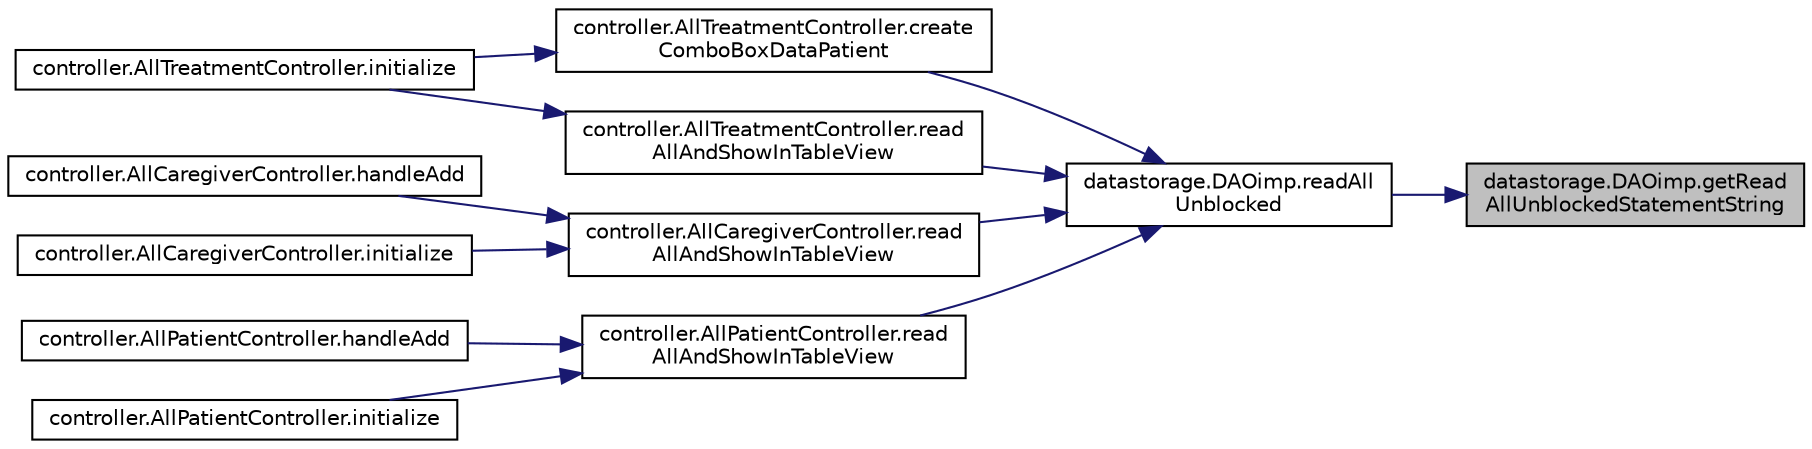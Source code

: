 digraph "datastorage.DAOimp.getReadAllUnblockedStatementString"
{
 // LATEX_PDF_SIZE
  edge [fontname="Helvetica",fontsize="10",labelfontname="Helvetica",labelfontsize="10"];
  node [fontname="Helvetica",fontsize="10",shape=record];
  rankdir="RL";
  Node1 [label="datastorage.DAOimp.getRead\lAllUnblockedStatementString",height=0.2,width=0.4,color="black", fillcolor="grey75", style="filled", fontcolor="black",tooltip=" "];
  Node1 -> Node2 [dir="back",color="midnightblue",fontsize="10",style="solid",fontname="Helvetica"];
  Node2 [label="datastorage.DAOimp.readAll\lUnblocked",height=0.2,width=0.4,color="black", fillcolor="white", style="filled",URL="$db/d11/classdatastorage_1_1DAOimp.html#a62348aba3d586903f2d54d6bd3973338",tooltip="calls getReadAllUnblockedStatementString method and makes a new list of objects out of the result"];
  Node2 -> Node3 [dir="back",color="midnightblue",fontsize="10",style="solid",fontname="Helvetica"];
  Node3 [label="controller.AllTreatmentController.create\lComboBoxDataPatient",height=0.2,width=0.4,color="black", fillcolor="white", style="filled",URL="$d3/d3f/classcontroller_1_1AllTreatmentController.html#a00e97d51df5421fb13cf8f4e4e12c189",tooltip="Sets Data that will be show when clicked on ComboBox."];
  Node3 -> Node4 [dir="back",color="midnightblue",fontsize="10",style="solid",fontname="Helvetica"];
  Node4 [label="controller.AllTreatmentController.initialize",height=0.2,width=0.4,color="black", fillcolor="white", style="filled",URL="$d3/d3f/classcontroller_1_1AllTreatmentController.html#a06b12fc992cae2f06560f77a794623e9",tooltip="Initializes the corresponding fields."];
  Node2 -> Node5 [dir="back",color="midnightblue",fontsize="10",style="solid",fontname="Helvetica"];
  Node5 [label="controller.AllCaregiverController.read\lAllAndShowInTableView",height=0.2,width=0.4,color="black", fillcolor="white", style="filled",URL="$d4/da8/classcontroller_1_1AllCaregiverController.html#a909f03c8669720337d0c91b66999e1d1",tooltip="calls readAll in CaregiverDAO and shows patients in the table"];
  Node5 -> Node6 [dir="back",color="midnightblue",fontsize="10",style="solid",fontname="Helvetica"];
  Node6 [label="controller.AllCaregiverController.handleAdd",height=0.2,width=0.4,color="black", fillcolor="white", style="filled",URL="$d4/da8/classcontroller_1_1AllCaregiverController.html#a9d3fae314ae3d2ca5c22caaed80642dc",tooltip="handles an add-click-event."];
  Node5 -> Node7 [dir="back",color="midnightblue",fontsize="10",style="solid",fontname="Helvetica"];
  Node7 [label="controller.AllCaregiverController.initialize",height=0.2,width=0.4,color="black", fillcolor="white", style="filled",URL="$d4/da8/classcontroller_1_1AllCaregiverController.html#a3e3648951a34837d6862149c924ceac4",tooltip="Initializes the corresponding fields."];
  Node2 -> Node8 [dir="back",color="midnightblue",fontsize="10",style="solid",fontname="Helvetica"];
  Node8 [label="controller.AllPatientController.read\lAllAndShowInTableView",height=0.2,width=0.4,color="black", fillcolor="white", style="filled",URL="$d0/dbc/classcontroller_1_1AllPatientController.html#ad1203621e0a4c54b48ee6d7299f145e3",tooltip="calls readAll in PatientDAO and shows patients in the table"];
  Node8 -> Node9 [dir="back",color="midnightblue",fontsize="10",style="solid",fontname="Helvetica"];
  Node9 [label="controller.AllPatientController.handleAdd",height=0.2,width=0.4,color="black", fillcolor="white", style="filled",URL="$d0/dbc/classcontroller_1_1AllPatientController.html#a788ab9d8748e03242ccf070c4ae2b99c",tooltip="handles a add-click-event."];
  Node8 -> Node10 [dir="back",color="midnightblue",fontsize="10",style="solid",fontname="Helvetica"];
  Node10 [label="controller.AllPatientController.initialize",height=0.2,width=0.4,color="black", fillcolor="white", style="filled",URL="$d0/dbc/classcontroller_1_1AllPatientController.html#a674a447e8e56d6f16ab32345917c57af",tooltip="Initializes the corresponding fields."];
  Node2 -> Node11 [dir="back",color="midnightblue",fontsize="10",style="solid",fontname="Helvetica"];
  Node11 [label="controller.AllTreatmentController.read\lAllAndShowInTableView",height=0.2,width=0.4,color="black", fillcolor="white", style="filled",URL="$d3/d3f/classcontroller_1_1AllTreatmentController.html#aea26e7be0df3ab2dda8fb92f5f356e97",tooltip="calls readAll in TreatmentDAO and shows treatments in the table"];
  Node11 -> Node4 [dir="back",color="midnightblue",fontsize="10",style="solid",fontname="Helvetica"];
}
